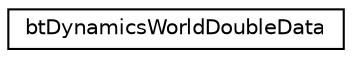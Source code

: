 digraph "Graphical Class Hierarchy"
{
  edge [fontname="Helvetica",fontsize="10",labelfontname="Helvetica",labelfontsize="10"];
  node [fontname="Helvetica",fontsize="10",shape=record];
  rankdir="LR";
  Node1 [label="btDynamicsWorldDoubleData",height=0.2,width=0.4,color="black", fillcolor="white", style="filled",URL="$structbt_dynamics_world_double_data.html",tooltip="do not change those serialization structures, it requires an updated sBulletDNAstr/sBulletDNAstr64 ..."];
}
